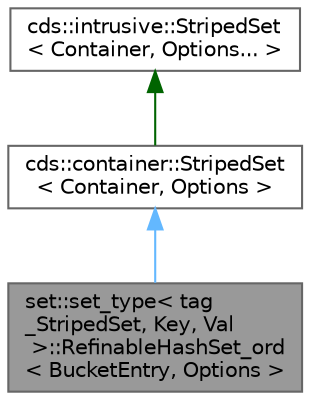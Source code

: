 digraph "set::set_type&lt; tag_StripedSet, Key, Val &gt;::RefinableHashSet_ord&lt; BucketEntry, Options &gt;"
{
 // LATEX_PDF_SIZE
  bgcolor="transparent";
  edge [fontname=Helvetica,fontsize=10,labelfontname=Helvetica,labelfontsize=10];
  node [fontname=Helvetica,fontsize=10,shape=box,height=0.2,width=0.4];
  Node1 [id="Node000001",label="set::set_type\< tag\l_StripedSet, Key, Val\l \>::RefinableHashSet_ord\l\< BucketEntry, Options \>",height=0.2,width=0.4,color="gray40", fillcolor="grey60", style="filled", fontcolor="black",tooltip=" "];
  Node2 -> Node1 [id="edge1_Node000001_Node000002",dir="back",color="steelblue1",style="solid",tooltip=" "];
  Node2 [id="Node000002",label="cds::container::StripedSet\l\< Container, Options \>",height=0.2,width=0.4,color="gray40", fillcolor="white", style="filled",URL="$classcds_1_1container_1_1_striped_set.html",tooltip="Striped hash set"];
  Node3 -> Node2 [id="edge2_Node000002_Node000003",dir="back",color="darkgreen",style="solid",tooltip=" "];
  Node3 [id="Node000003",label="cds::intrusive::StripedSet\l\< Container, Options... \>",height=0.2,width=0.4,color="gray40", fillcolor="white", style="filled",URL="$classcds_1_1intrusive_1_1_striped_set.html",tooltip=" "];
}

